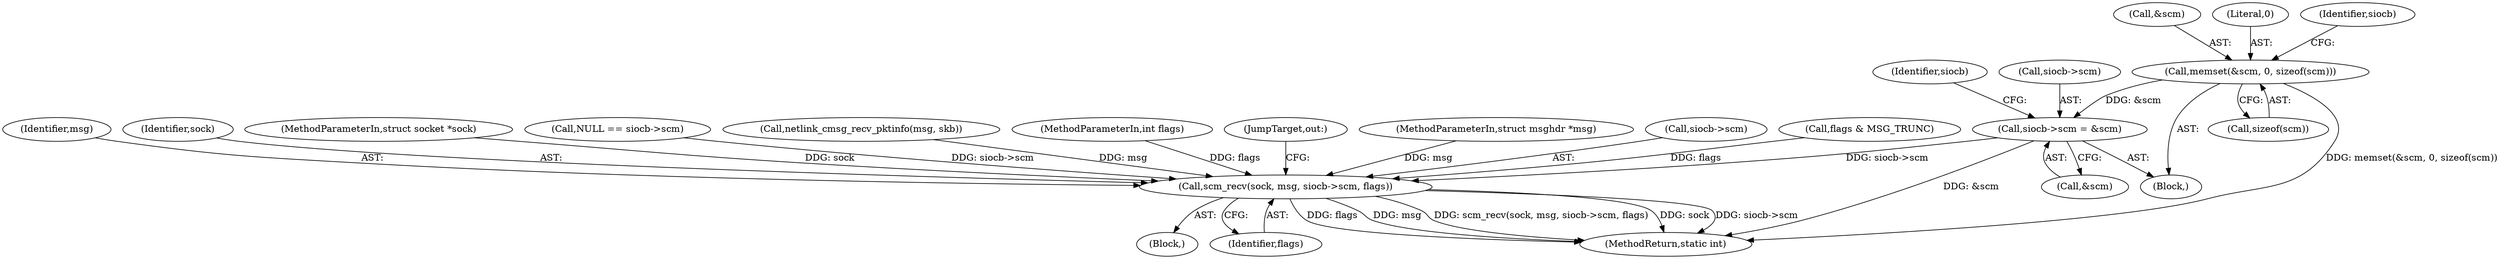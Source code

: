 digraph "0_linux_f3d3342602f8bcbf37d7c46641cb9bca7618eb1c_22@API" {
"1000271" [label="(Call,memset(&scm, 0, sizeof(scm)))"];
"1000277" [label="(Call,siocb->scm = &scm)"];
"1000335" [label="(Call,scm_recv(sock, msg, siocb->scm, flags))"];
"1000337" [label="(Identifier,msg)"];
"1000281" [label="(Call,&scm)"];
"1000336" [label="(Identifier,sock)"];
"1000272" [label="(Call,&scm)"];
"1000103" [label="(MethodParameterIn,struct socket *sock)"];
"1000265" [label="(Call,NULL == siocb->scm)"];
"1000261" [label="(Call,netlink_cmsg_recv_pktinfo(msg, skb))"];
"1000346" [label="(MethodReturn,static int)"];
"1000270" [label="(Block,)"];
"1000275" [label="(Call,sizeof(scm))"];
"1000106" [label="(MethodParameterIn,int flags)"];
"1000107" [label="(Block,)"];
"1000274" [label="(Literal,0)"];
"1000342" [label="(JumpTarget,out:)"];
"1000104" [label="(MethodParameterIn,struct msghdr *msg)"];
"1000271" [label="(Call,memset(&scm, 0, sizeof(scm)))"];
"1000341" [label="(Identifier,flags)"];
"1000286" [label="(Identifier,siocb)"];
"1000278" [label="(Call,siocb->scm)"];
"1000277" [label="(Call,siocb->scm = &scm)"];
"1000279" [label="(Identifier,siocb)"];
"1000338" [label="(Call,siocb->scm)"];
"1000335" [label="(Call,scm_recv(sock, msg, siocb->scm, flags))"];
"1000293" [label="(Call,flags & MSG_TRUNC)"];
"1000271" -> "1000270"  [label="AST: "];
"1000271" -> "1000275"  [label="CFG: "];
"1000272" -> "1000271"  [label="AST: "];
"1000274" -> "1000271"  [label="AST: "];
"1000275" -> "1000271"  [label="AST: "];
"1000279" -> "1000271"  [label="CFG: "];
"1000271" -> "1000346"  [label="DDG: memset(&scm, 0, sizeof(scm))"];
"1000271" -> "1000277"  [label="DDG: &scm"];
"1000277" -> "1000270"  [label="AST: "];
"1000277" -> "1000281"  [label="CFG: "];
"1000278" -> "1000277"  [label="AST: "];
"1000281" -> "1000277"  [label="AST: "];
"1000286" -> "1000277"  [label="CFG: "];
"1000277" -> "1000346"  [label="DDG: &scm"];
"1000277" -> "1000335"  [label="DDG: siocb->scm"];
"1000335" -> "1000107"  [label="AST: "];
"1000335" -> "1000341"  [label="CFG: "];
"1000336" -> "1000335"  [label="AST: "];
"1000337" -> "1000335"  [label="AST: "];
"1000338" -> "1000335"  [label="AST: "];
"1000341" -> "1000335"  [label="AST: "];
"1000342" -> "1000335"  [label="CFG: "];
"1000335" -> "1000346"  [label="DDG: sock"];
"1000335" -> "1000346"  [label="DDG: siocb->scm"];
"1000335" -> "1000346"  [label="DDG: flags"];
"1000335" -> "1000346"  [label="DDG: msg"];
"1000335" -> "1000346"  [label="DDG: scm_recv(sock, msg, siocb->scm, flags)"];
"1000103" -> "1000335"  [label="DDG: sock"];
"1000261" -> "1000335"  [label="DDG: msg"];
"1000104" -> "1000335"  [label="DDG: msg"];
"1000265" -> "1000335"  [label="DDG: siocb->scm"];
"1000293" -> "1000335"  [label="DDG: flags"];
"1000106" -> "1000335"  [label="DDG: flags"];
}
